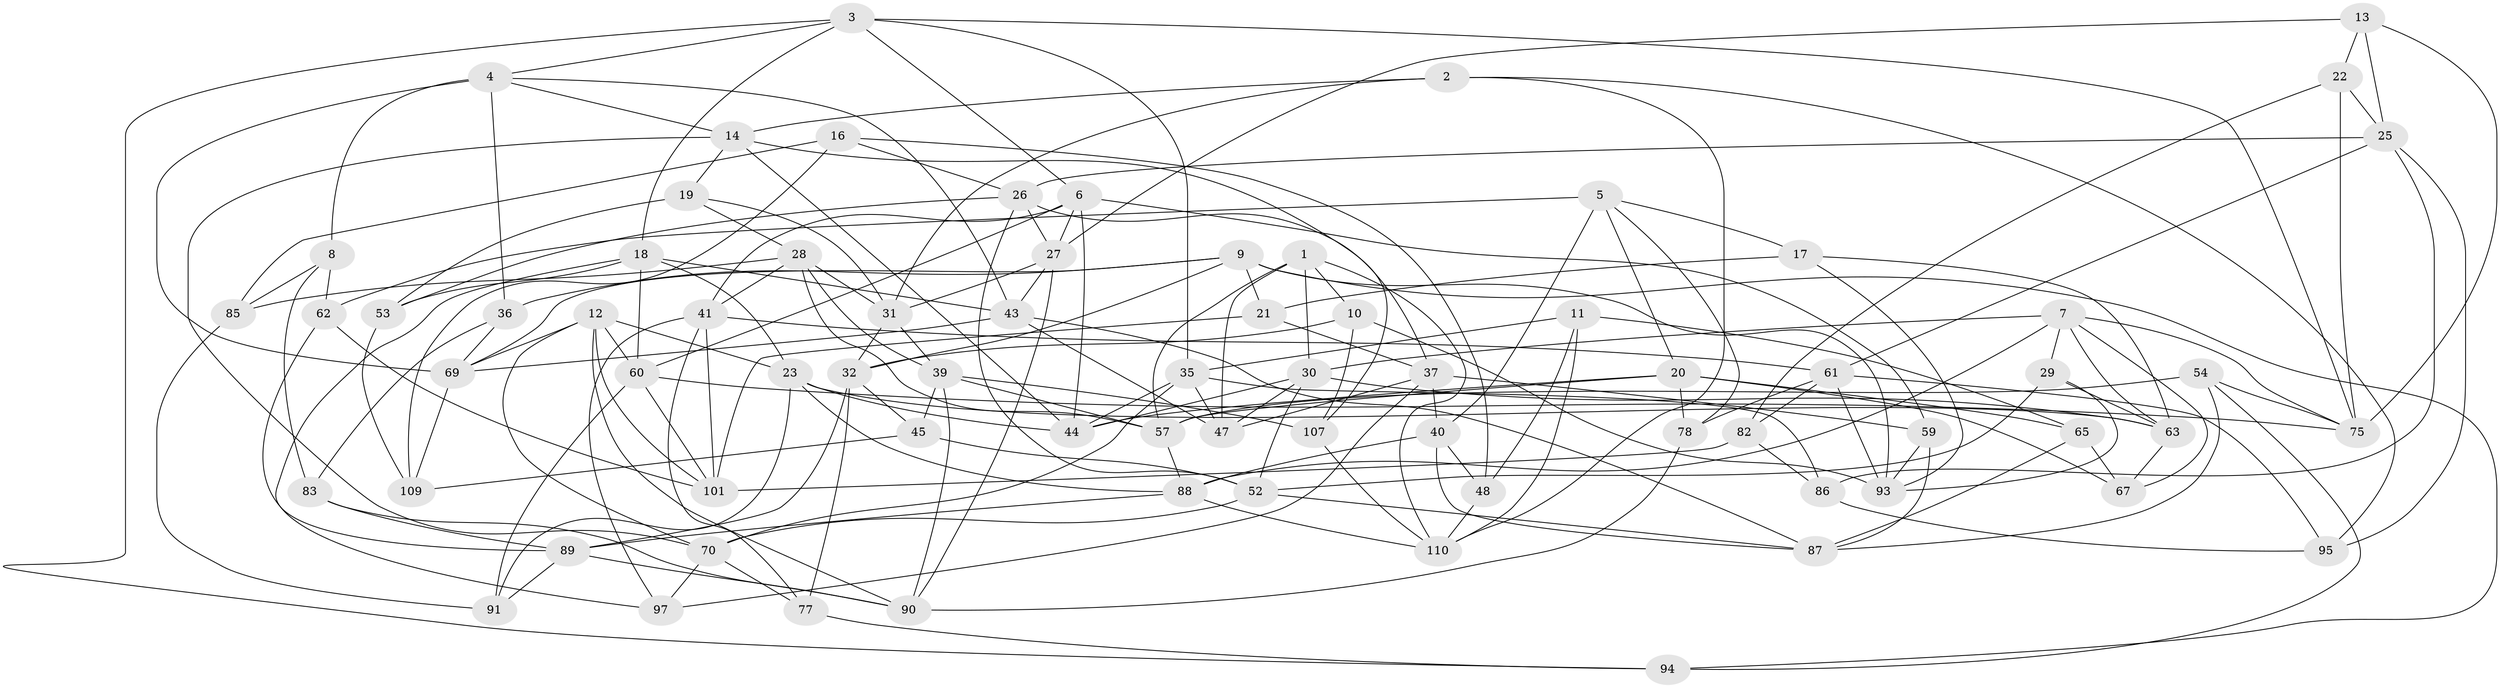 // original degree distribution, {4: 1.0}
// Generated by graph-tools (version 1.1) at 2025/11/02/27/25 16:11:46]
// undirected, 74 vertices, 188 edges
graph export_dot {
graph [start="1"]
  node [color=gray90,style=filled];
  1 [super="+33"];
  2;
  3 [super="+49"];
  4 [super="+15"];
  5 [super="+46"];
  6 [super="+113"];
  7 [super="+106"];
  8;
  9 [super="+24"];
  10;
  11;
  12 [super="+100"];
  13;
  14 [super="+81"];
  16;
  17;
  18 [super="+38"];
  19;
  20 [super="+51"];
  21;
  22;
  23 [super="+84"];
  25 [super="+80"];
  26 [super="+58"];
  27 [super="+42"];
  28 [super="+71"];
  29;
  30 [super="+34"];
  31 [super="+108"];
  32 [super="+50"];
  35 [super="+68"];
  36;
  37 [super="+102"];
  39 [super="+56"];
  40 [super="+79"];
  41 [super="+74"];
  43 [super="+55"];
  44 [super="+66"];
  45;
  47 [super="+72"];
  48;
  52 [super="+112"];
  53;
  54;
  57 [super="+96"];
  59;
  60 [super="+64"];
  61 [super="+76"];
  62;
  63 [super="+73"];
  65;
  67;
  69 [super="+105"];
  70 [super="+103"];
  75 [super="+114"];
  77;
  78;
  82;
  83;
  85;
  86;
  87 [super="+99"];
  88 [super="+115"];
  89 [super="+104"];
  90 [super="+92"];
  91;
  93 [super="+98"];
  94;
  95;
  97;
  101 [super="+116"];
  107;
  109;
  110 [super="+111"];
  1 -- 10;
  1 -- 47 [weight=2];
  1 -- 30;
  1 -- 57;
  1 -- 110;
  2 -- 110;
  2 -- 31;
  2 -- 95;
  2 -- 14;
  3 -- 75;
  3 -- 94;
  3 -- 4;
  3 -- 35;
  3 -- 18;
  3 -- 6;
  4 -- 36;
  4 -- 8;
  4 -- 14;
  4 -- 69;
  4 -- 43;
  5 -- 20;
  5 -- 62;
  5 -- 78;
  5 -- 40 [weight=2];
  5 -- 17;
  6 -- 60;
  6 -- 59;
  6 -- 27;
  6 -- 41;
  6 -- 44;
  7 -- 88;
  7 -- 63;
  7 -- 29;
  7 -- 75;
  7 -- 67;
  7 -- 30;
  8 -- 85;
  8 -- 62;
  8 -- 83;
  9 -- 36;
  9 -- 32;
  9 -- 93;
  9 -- 21;
  9 -- 94;
  9 -- 69;
  10 -- 32;
  10 -- 107;
  10 -- 93;
  11 -- 35;
  11 -- 65;
  11 -- 110;
  11 -- 48;
  12 -- 69;
  12 -- 60;
  12 -- 70;
  12 -- 23;
  12 -- 101;
  12 -- 90;
  13 -- 22;
  13 -- 75;
  13 -- 27;
  13 -- 25;
  14 -- 70;
  14 -- 19;
  14 -- 107;
  14 -- 44;
  16 -- 109;
  16 -- 26;
  16 -- 85;
  16 -- 48;
  17 -- 21;
  17 -- 93;
  17 -- 63;
  18 -- 97;
  18 -- 23;
  18 -- 60;
  18 -- 43;
  18 -- 53;
  19 -- 53;
  19 -- 31;
  19 -- 28;
  20 -- 65;
  20 -- 67;
  20 -- 57;
  20 -- 78;
  20 -- 44;
  21 -- 37;
  21 -- 101;
  22 -- 75;
  22 -- 82;
  22 -- 25;
  23 -- 44;
  23 -- 91;
  23 -- 88;
  23 -- 63;
  25 -- 95;
  25 -- 86;
  25 -- 61;
  25 -- 26;
  26 -- 53;
  26 -- 27;
  26 -- 37;
  26 -- 52;
  27 -- 90;
  27 -- 31;
  27 -- 43;
  28 -- 85;
  28 -- 31;
  28 -- 57;
  28 -- 41;
  28 -- 39;
  29 -- 63;
  29 -- 93;
  29 -- 52;
  30 -- 47;
  30 -- 44;
  30 -- 52;
  30 -- 63;
  31 -- 32;
  31 -- 39;
  32 -- 77;
  32 -- 45;
  32 -- 89;
  35 -- 86;
  35 -- 44;
  35 -- 70;
  35 -- 47;
  36 -- 69;
  36 -- 83;
  37 -- 59;
  37 -- 40;
  37 -- 97;
  37 -- 47;
  39 -- 45;
  39 -- 107;
  39 -- 57;
  39 -- 90;
  40 -- 48;
  40 -- 88;
  40 -- 87;
  41 -- 77;
  41 -- 101;
  41 -- 61;
  41 -- 97;
  43 -- 87;
  43 -- 69;
  43 -- 47;
  45 -- 109;
  45 -- 52;
  48 -- 110;
  52 -- 70;
  52 -- 87;
  53 -- 109;
  54 -- 94;
  54 -- 75;
  54 -- 57;
  54 -- 87;
  57 -- 88;
  59 -- 93;
  59 -- 87;
  60 -- 91;
  60 -- 75;
  60 -- 101;
  61 -- 78;
  61 -- 82;
  61 -- 93;
  61 -- 95;
  62 -- 89;
  62 -- 101;
  63 -- 67;
  65 -- 67;
  65 -- 87;
  69 -- 109;
  70 -- 77;
  70 -- 97;
  77 -- 94;
  78 -- 90;
  82 -- 101;
  82 -- 86;
  83 -- 89;
  83 -- 90;
  85 -- 91;
  86 -- 95;
  88 -- 110;
  88 -- 89;
  89 -- 90;
  89 -- 91;
  107 -- 110;
}
